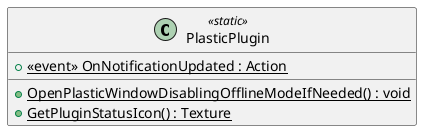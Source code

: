 @startuml
class PlasticPlugin <<static>> {
    + {static}  <<event>> OnNotificationUpdated : Action 
    + {static} OpenPlasticWindowDisablingOfflineModeIfNeeded() : void
    + {static} GetPluginStatusIcon() : Texture
}
@enduml
